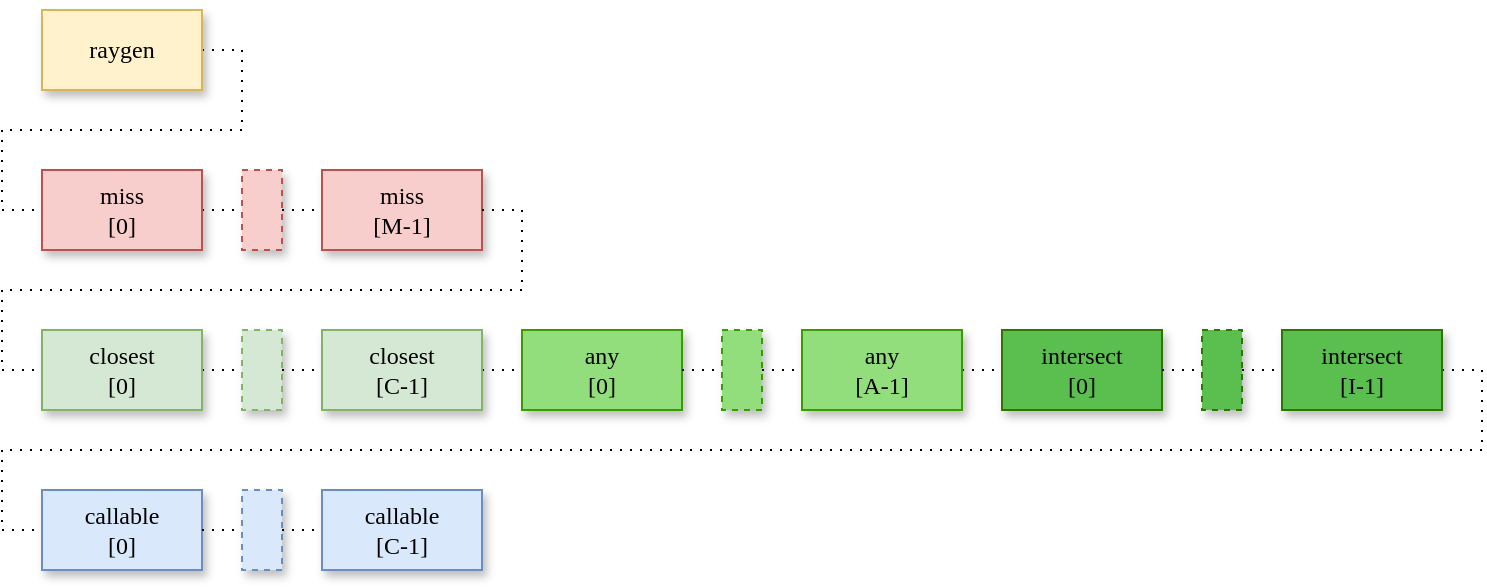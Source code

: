 <mxfile>
    <diagram id="B2GL-u6kaDc9tVTc9WBU" name="Page-1">
        <mxGraphModel dx="1675" dy="486" grid="1" gridSize="10" guides="1" tooltips="1" connect="1" arrows="1" fold="1" page="1" pageScale="1" pageWidth="850" pageHeight="1100" math="0" shadow="0">
            <root>
                <mxCell id="0"/>
                <mxCell id="1" parent="0"/>
                <mxCell id="18" style="edgeStyle=none;rounded=0;html=1;exitX=1;exitY=0.5;exitDx=0;exitDy=0;entryX=0;entryY=0.5;entryDx=0;entryDy=0;dashed=1;dashPattern=1 4;strokeWidth=1;endArrow=none;endFill=0;" edge="1" parent="1" source="2" target="3">
                    <mxGeometry relative="1" as="geometry">
                        <Array as="points">
                            <mxPoint x="100" y="20"/>
                            <mxPoint x="100" y="60"/>
                            <mxPoint x="-20" y="60"/>
                            <mxPoint x="-20" y="100"/>
                        </Array>
                    </mxGeometry>
                </mxCell>
                <mxCell id="2" value="raygen" style="rounded=0;whiteSpace=wrap;html=1;shadow=1;fontFamily=Lucida Console;fillColor=#fff2cc;strokeColor=#d6b656;" vertex="1" parent="1">
                    <mxGeometry width="80" height="40" as="geometry"/>
                </mxCell>
                <mxCell id="16" style="edgeStyle=none;rounded=0;html=1;exitX=1;exitY=0.5;exitDx=0;exitDy=0;entryX=0;entryY=0.5;entryDx=0;entryDy=0;dashed=1;dashPattern=1 4;strokeWidth=1;endArrow=none;endFill=0;" edge="1" parent="1" source="3" target="6">
                    <mxGeometry relative="1" as="geometry"/>
                </mxCell>
                <mxCell id="3" value="miss&lt;br&gt;[0]" style="rounded=0;whiteSpace=wrap;html=1;shadow=1;fontFamily=Lucida Console;fillColor=#f8cecc;strokeColor=#b85450;" vertex="1" parent="1">
                    <mxGeometry y="80" width="80" height="40" as="geometry"/>
                </mxCell>
                <mxCell id="4" value="callable&lt;br&gt;[C-1]" style="rounded=0;whiteSpace=wrap;html=1;shadow=1;fontFamily=Lucida Console;fillColor=#dae8fc;strokeColor=#6c8ebf;" vertex="1" parent="1">
                    <mxGeometry x="140" y="240" width="80" height="40" as="geometry"/>
                </mxCell>
                <mxCell id="25" style="edgeStyle=none;rounded=0;html=1;exitX=1;exitY=0.5;exitDx=0;exitDy=0;entryX=0;entryY=0.5;entryDx=0;entryDy=0;dashed=1;dashPattern=1 4;strokeWidth=1;endArrow=none;endFill=0;startArrow=none;" edge="1" parent="1" source="32" target="4">
                    <mxGeometry relative="1" as="geometry"/>
                </mxCell>
                <mxCell id="5" value="callable&lt;br&gt;[0]" style="rounded=0;whiteSpace=wrap;html=1;shadow=1;fontFamily=Lucida Console;fillColor=#dae8fc;strokeColor=#6c8ebf;" vertex="1" parent="1">
                    <mxGeometry y="240" width="80" height="40" as="geometry"/>
                </mxCell>
                <mxCell id="6" value="miss&lt;br&gt;[M-1]" style="rounded=0;whiteSpace=wrap;html=1;shadow=1;fontFamily=Lucida Console;fillColor=#f8cecc;strokeColor=#b85450;" vertex="1" parent="1">
                    <mxGeometry x="140" y="80" width="80" height="40" as="geometry"/>
                </mxCell>
                <mxCell id="17" style="edgeStyle=none;rounded=0;html=1;exitX=1;exitY=0.5;exitDx=0;exitDy=0;entryX=0;entryY=0.5;entryDx=0;entryDy=0;dashed=1;dashPattern=1 4;strokeWidth=1;endArrow=none;endFill=0;" edge="1" parent="1" source="7" target="8">
                    <mxGeometry relative="1" as="geometry"/>
                </mxCell>
                <mxCell id="7" value="closest&lt;br&gt;[0]" style="rounded=0;whiteSpace=wrap;html=1;shadow=1;fontFamily=Lucida Console;fillColor=#d5e8d4;strokeColor=#82b366;" vertex="1" parent="1">
                    <mxGeometry y="160" width="80" height="40" as="geometry"/>
                </mxCell>
                <mxCell id="20" style="edgeStyle=none;rounded=0;html=1;exitX=1;exitY=0.5;exitDx=0;exitDy=0;entryX=0;entryY=0.5;entryDx=0;entryDy=0;dashed=1;dashPattern=1 4;strokeWidth=1;endArrow=none;endFill=0;" edge="1" parent="1" source="8" target="9">
                    <mxGeometry relative="1" as="geometry"/>
                </mxCell>
                <mxCell id="8" value="closest&lt;br&gt;[C-1]" style="rounded=0;whiteSpace=wrap;html=1;shadow=1;fontFamily=Lucida Console;fillColor=#d5e8d4;strokeColor=#82b366;" vertex="1" parent="1">
                    <mxGeometry x="140" y="160" width="80" height="40" as="geometry"/>
                </mxCell>
                <mxCell id="21" style="edgeStyle=none;rounded=0;html=1;exitX=1;exitY=0.5;exitDx=0;exitDy=0;entryX=0;entryY=0.5;entryDx=0;entryDy=0;dashed=1;dashPattern=1 4;strokeWidth=1;endArrow=none;endFill=0;startArrow=none;" edge="1" parent="1" source="28" target="10">
                    <mxGeometry relative="1" as="geometry"/>
                </mxCell>
                <mxCell id="9" value="any&lt;br&gt;[0]" style="rounded=0;whiteSpace=wrap;html=1;shadow=1;fontFamily=Lucida Console;fillColor=#93DE7C;strokeColor=#3B9C00;fontColor=#000000;" vertex="1" parent="1">
                    <mxGeometry x="240" y="160" width="80" height="40" as="geometry"/>
                </mxCell>
                <mxCell id="22" style="edgeStyle=none;rounded=0;html=1;exitX=1;exitY=0.5;exitDx=0;exitDy=0;entryX=0;entryY=0.5;entryDx=0;entryDy=0;dashed=1;dashPattern=1 4;strokeWidth=1;endArrow=none;endFill=0;" edge="1" parent="1" source="10" target="11">
                    <mxGeometry relative="1" as="geometry"/>
                </mxCell>
                <mxCell id="10" value="any&lt;br&gt;[A-1]" style="rounded=0;whiteSpace=wrap;html=1;shadow=1;fontFamily=Lucida Console;fillColor=#93DE7C;strokeColor=#3B9C00;fontColor=#000000;" vertex="1" parent="1">
                    <mxGeometry x="380" y="160" width="80" height="40" as="geometry"/>
                </mxCell>
                <mxCell id="23" style="edgeStyle=none;rounded=0;html=1;exitX=1;exitY=0.5;exitDx=0;exitDy=0;entryX=0;entryY=0.5;entryDx=0;entryDy=0;dashed=1;dashPattern=1 4;strokeWidth=1;endArrow=none;endFill=0;startArrow=none;" edge="1" parent="1" source="27" target="12">
                    <mxGeometry relative="1" as="geometry"/>
                </mxCell>
                <mxCell id="11" value="intersect&lt;br&gt;[0]" style="rounded=0;whiteSpace=wrap;html=1;shadow=1;fontFamily=Lucida Console;fillColor=#5BBF50;strokeColor=#2D7600;fontColor=#000000;" vertex="1" parent="1">
                    <mxGeometry x="480" y="160" width="80" height="40" as="geometry"/>
                </mxCell>
                <mxCell id="24" style="edgeStyle=none;rounded=0;html=1;exitX=1;exitY=0.5;exitDx=0;exitDy=0;entryX=0;entryY=0.5;entryDx=0;entryDy=0;dashed=1;dashPattern=1 4;strokeWidth=1;endArrow=none;endFill=0;" edge="1" parent="1" source="12" target="5">
                    <mxGeometry relative="1" as="geometry">
                        <Array as="points">
                            <mxPoint x="720" y="180"/>
                            <mxPoint x="720" y="220"/>
                            <mxPoint x="-20" y="220"/>
                            <mxPoint x="-20" y="260"/>
                        </Array>
                    </mxGeometry>
                </mxCell>
                <mxCell id="12" value="intersect&lt;br&gt;[I-1]" style="rounded=0;whiteSpace=wrap;html=1;shadow=1;fontFamily=Lucida Console;fillColor=#5BBF50;strokeColor=#2D7600;fontColor=#000000;" vertex="1" parent="1">
                    <mxGeometry x="620" y="160" width="80" height="40" as="geometry"/>
                </mxCell>
                <mxCell id="19" style="edgeStyle=none;rounded=0;html=1;entryX=0;entryY=0.5;entryDx=0;entryDy=0;dashed=1;dashPattern=1 4;strokeWidth=1;endArrow=none;endFill=0;exitX=1;exitY=0.5;exitDx=0;exitDy=0;" edge="1" parent="1" source="6" target="7">
                    <mxGeometry relative="1" as="geometry">
                        <mxPoint x="210" y="110" as="sourcePoint"/>
                        <mxPoint x="120" y="180" as="targetPoint"/>
                        <Array as="points">
                            <mxPoint x="240" y="100"/>
                            <mxPoint x="240" y="140"/>
                            <mxPoint x="-20" y="140"/>
                            <mxPoint x="-20" y="180"/>
                        </Array>
                    </mxGeometry>
                </mxCell>
                <mxCell id="26" value="" style="rounded=0;whiteSpace=wrap;html=1;shadow=1;fontFamily=Lucida Console;fillColor=#f8cecc;strokeColor=#b85450;dashed=1;" vertex="1" parent="1">
                    <mxGeometry x="100" y="80" width="20" height="40" as="geometry"/>
                </mxCell>
                <mxCell id="29" value="" style="edgeStyle=none;rounded=0;html=1;exitX=1;exitY=0.5;exitDx=0;exitDy=0;entryX=0;entryY=0.5;entryDx=0;entryDy=0;dashed=1;dashPattern=1 4;strokeWidth=1;endArrow=none;endFill=0;" edge="1" parent="1" source="9" target="28">
                    <mxGeometry relative="1" as="geometry">
                        <mxPoint x="360" y="180" as="sourcePoint"/>
                        <mxPoint x="425" y="180" as="targetPoint"/>
                    </mxGeometry>
                </mxCell>
                <mxCell id="28" value="" style="rounded=0;whiteSpace=wrap;html=1;shadow=1;fontFamily=Lucida Console;fillColor=#93DE7C;strokeColor=#3B9C00;fontColor=#000000;dashed=1;" vertex="1" parent="1">
                    <mxGeometry x="340" y="160" width="20" height="40" as="geometry"/>
                </mxCell>
                <mxCell id="30" value="" style="rounded=0;whiteSpace=wrap;html=1;shadow=1;fontFamily=Lucida Console;fillColor=#d5e8d4;strokeColor=#82b366;dashed=1;" vertex="1" parent="1">
                    <mxGeometry x="100" y="160" width="20" height="40" as="geometry"/>
                </mxCell>
                <mxCell id="31" value="" style="edgeStyle=none;rounded=0;html=1;exitX=1;exitY=0.5;exitDx=0;exitDy=0;entryX=0;entryY=0.5;entryDx=0;entryDy=0;dashed=1;dashPattern=1 4;strokeWidth=1;endArrow=none;endFill=0;" edge="1" parent="1" source="11" target="27">
                    <mxGeometry relative="1" as="geometry">
                        <mxPoint x="560" y="180" as="sourcePoint"/>
                        <mxPoint x="660" y="180" as="targetPoint"/>
                    </mxGeometry>
                </mxCell>
                <mxCell id="27" value="" style="rounded=0;whiteSpace=wrap;html=1;shadow=1;fontFamily=Lucida Console;fillColor=#5BBF50;strokeColor=#2D7600;fontColor=#000000;dashed=1;" vertex="1" parent="1">
                    <mxGeometry x="580" y="160" width="20" height="40" as="geometry"/>
                </mxCell>
                <mxCell id="33" value="" style="edgeStyle=none;rounded=0;html=1;exitX=1;exitY=0.5;exitDx=0;exitDy=0;entryX=0;entryY=0.5;entryDx=0;entryDy=0;dashed=1;dashPattern=1 4;strokeWidth=1;endArrow=none;endFill=0;" edge="1" parent="1" source="5" target="32">
                    <mxGeometry relative="1" as="geometry">
                        <mxPoint x="80" y="260" as="sourcePoint"/>
                        <mxPoint x="140" y="260" as="targetPoint"/>
                    </mxGeometry>
                </mxCell>
                <mxCell id="32" value="" style="rounded=0;whiteSpace=wrap;html=1;shadow=1;fontFamily=Lucida Console;fillColor=#dae8fc;strokeColor=#6c8ebf;dashed=1;" vertex="1" parent="1">
                    <mxGeometry x="100" y="240" width="20" height="40" as="geometry"/>
                </mxCell>
            </root>
        </mxGraphModel>
    </diagram>
</mxfile>